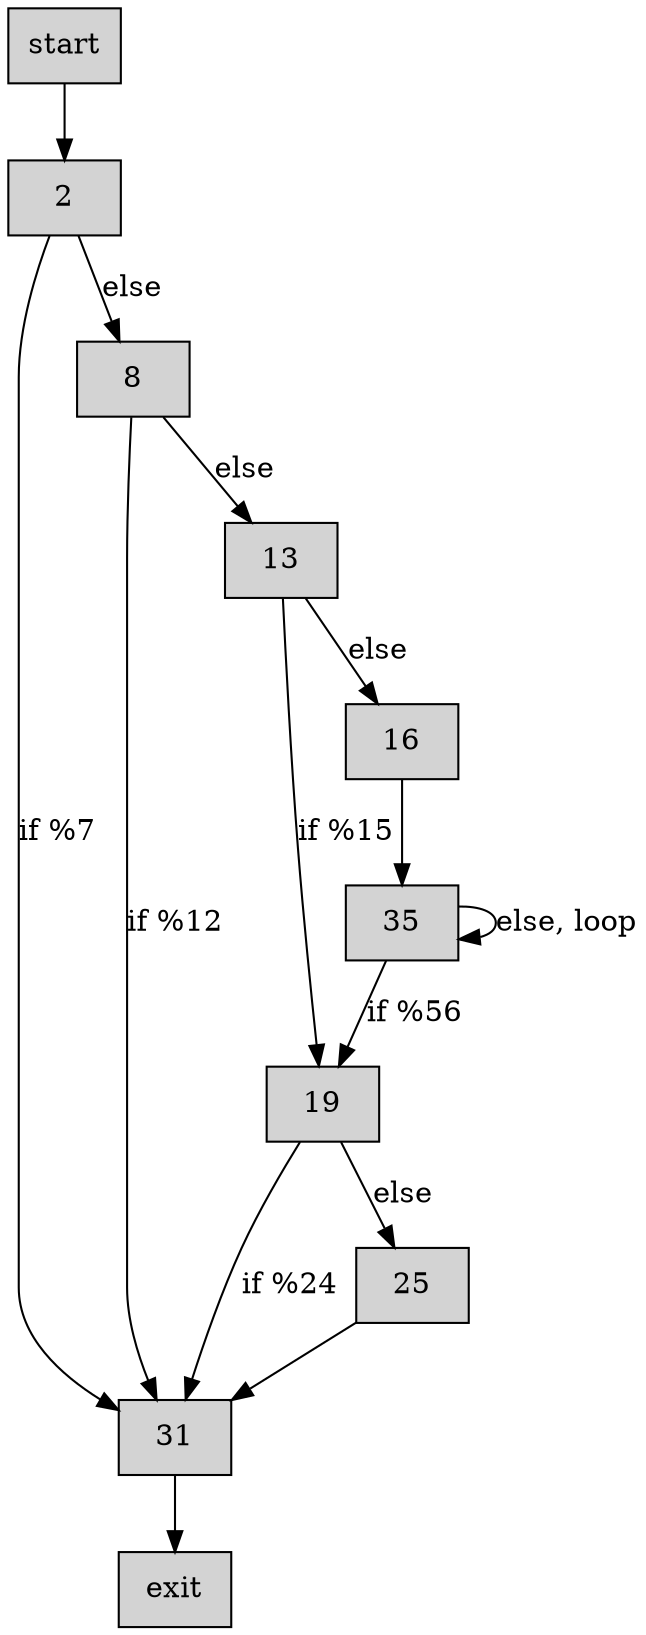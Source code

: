 digraph CFG {
    node[shape=box, style=filled];
    
    start -> 2;
    2 -> 31 [label="if %7"];
    2 -> 8 [label="else"];
    
    8 -> 31 [label="if %12"];
    8 -> 13 [label="else"];
    
    13 -> 19 [label="if %15"];
    13 -> 16 [label="else"];
    
    16 -> 35;
    
    19 -> 31 [label="if %24"];
    19 -> 25 [label="else"];
    
    25 -> 31;
    
    35 -> 19 [label="if %56"];
    35 -> 35 [label="else, loop"];
    
    31 -> exit;
    
    start[ label="start" ];
    2[ label="2" ];
    8[ label="8" ];
    13[ label="13" ];
    16[ label="16" ];
    19[ label="19" ];
    25[ label="25" ];
    31[ label="31" ];
    35[ label="35" ];
    exit[ label="exit" ];
}